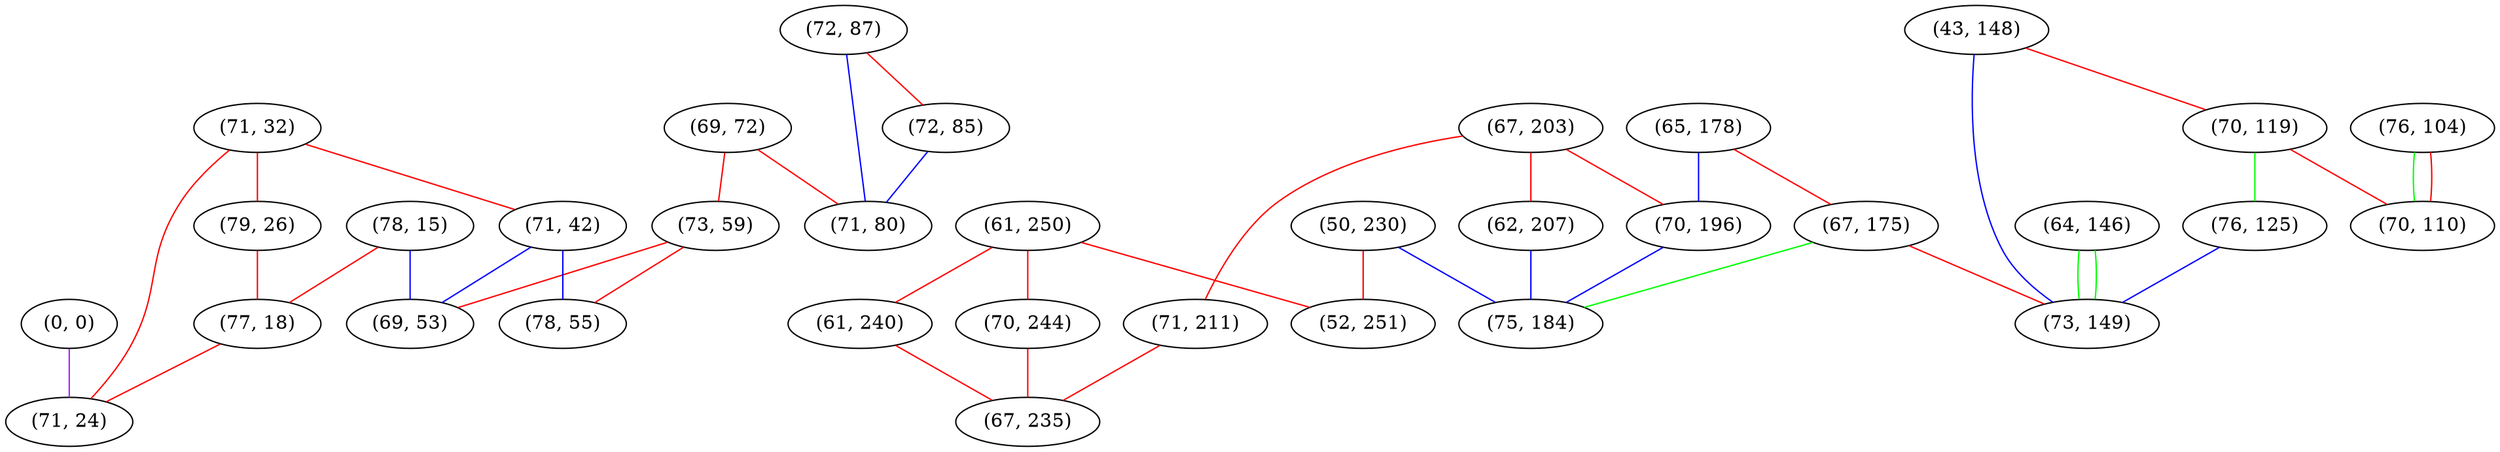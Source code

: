 graph "" {
"(71, 32)";
"(72, 87)";
"(67, 203)";
"(65, 178)";
"(0, 0)";
"(43, 148)";
"(69, 72)";
"(76, 104)";
"(67, 175)";
"(78, 15)";
"(71, 211)";
"(70, 119)";
"(79, 26)";
"(77, 18)";
"(61, 250)";
"(70, 196)";
"(73, 59)";
"(62, 207)";
"(76, 125)";
"(72, 85)";
"(64, 146)";
"(70, 244)";
"(50, 230)";
"(71, 42)";
"(78, 55)";
"(61, 240)";
"(73, 149)";
"(71, 24)";
"(67, 235)";
"(69, 53)";
"(75, 184)";
"(71, 80)";
"(52, 251)";
"(70, 110)";
"(71, 32)" -- "(71, 24)"  [color=red, key=0, weight=1];
"(71, 32)" -- "(79, 26)"  [color=red, key=0, weight=1];
"(71, 32)" -- "(71, 42)"  [color=red, key=0, weight=1];
"(72, 87)" -- "(71, 80)"  [color=blue, key=0, weight=3];
"(72, 87)" -- "(72, 85)"  [color=red, key=0, weight=1];
"(67, 203)" -- "(71, 211)"  [color=red, key=0, weight=1];
"(67, 203)" -- "(62, 207)"  [color=red, key=0, weight=1];
"(67, 203)" -- "(70, 196)"  [color=red, key=0, weight=1];
"(65, 178)" -- "(67, 175)"  [color=red, key=0, weight=1];
"(65, 178)" -- "(70, 196)"  [color=blue, key=0, weight=3];
"(0, 0)" -- "(71, 24)"  [color=purple, key=0, weight=4];
"(43, 148)" -- "(73, 149)"  [color=blue, key=0, weight=3];
"(43, 148)" -- "(70, 119)"  [color=red, key=0, weight=1];
"(69, 72)" -- "(73, 59)"  [color=red, key=0, weight=1];
"(69, 72)" -- "(71, 80)"  [color=red, key=0, weight=1];
"(76, 104)" -- "(70, 110)"  [color=green, key=0, weight=2];
"(76, 104)" -- "(70, 110)"  [color=red, key=1, weight=1];
"(67, 175)" -- "(75, 184)"  [color=green, key=0, weight=2];
"(67, 175)" -- "(73, 149)"  [color=red, key=0, weight=1];
"(78, 15)" -- "(77, 18)"  [color=red, key=0, weight=1];
"(78, 15)" -- "(69, 53)"  [color=blue, key=0, weight=3];
"(71, 211)" -- "(67, 235)"  [color=red, key=0, weight=1];
"(70, 119)" -- "(76, 125)"  [color=green, key=0, weight=2];
"(70, 119)" -- "(70, 110)"  [color=red, key=0, weight=1];
"(79, 26)" -- "(77, 18)"  [color=red, key=0, weight=1];
"(77, 18)" -- "(71, 24)"  [color=red, key=0, weight=1];
"(61, 250)" -- "(70, 244)"  [color=red, key=0, weight=1];
"(61, 250)" -- "(61, 240)"  [color=red, key=0, weight=1];
"(61, 250)" -- "(52, 251)"  [color=red, key=0, weight=1];
"(70, 196)" -- "(75, 184)"  [color=blue, key=0, weight=3];
"(73, 59)" -- "(78, 55)"  [color=red, key=0, weight=1];
"(73, 59)" -- "(69, 53)"  [color=red, key=0, weight=1];
"(62, 207)" -- "(75, 184)"  [color=blue, key=0, weight=3];
"(76, 125)" -- "(73, 149)"  [color=blue, key=0, weight=3];
"(72, 85)" -- "(71, 80)"  [color=blue, key=0, weight=3];
"(64, 146)" -- "(73, 149)"  [color=green, key=0, weight=2];
"(64, 146)" -- "(73, 149)"  [color=green, key=1, weight=2];
"(70, 244)" -- "(67, 235)"  [color=red, key=0, weight=1];
"(50, 230)" -- "(75, 184)"  [color=blue, key=0, weight=3];
"(50, 230)" -- "(52, 251)"  [color=red, key=0, weight=1];
"(71, 42)" -- "(78, 55)"  [color=blue, key=0, weight=3];
"(71, 42)" -- "(69, 53)"  [color=blue, key=0, weight=3];
"(61, 240)" -- "(67, 235)"  [color=red, key=0, weight=1];
}
